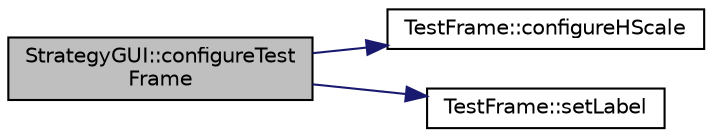 digraph "StrategyGUI::configureTestFrame"
{
 // INTERACTIVE_SVG=YES
  edge [fontname="Helvetica",fontsize="10",labelfontname="Helvetica",labelfontsize="10"];
  node [fontname="Helvetica",fontsize="10",shape=record];
  rankdir="LR";
  Node47 [label="StrategyGUI::configureTest\lFrame",height=0.2,width=0.4,color="black", fillcolor="grey75", style="filled", fontcolor="black"];
  Node47 -> Node48 [color="midnightblue",fontsize="10",style="solid",fontname="Helvetica"];
  Node48 [label="TestFrame::configureHScale",height=0.2,width=0.4,color="black", fillcolor="white", style="filled",URL="$class_test_frame.html#a11a2d806abe566abbc431bff4b43ab79"];
  Node47 -> Node49 [color="midnightblue",fontsize="10",style="solid",fontname="Helvetica"];
  Node49 [label="TestFrame::setLabel",height=0.2,width=0.4,color="black", fillcolor="white", style="filled",URL="$class_test_frame.html#a125817ea431fb013eaf2b9f11714bd9b"];
}
